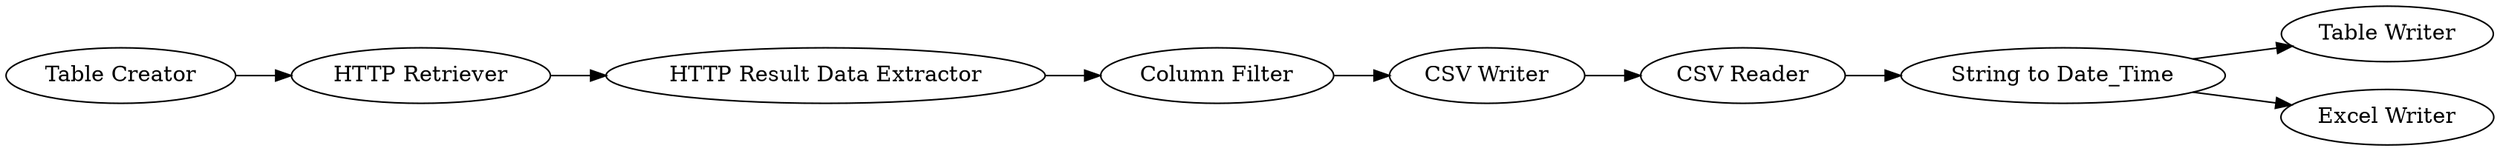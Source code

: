 digraph {
	6 -> 5
	12 -> 13
	12 -> 14
	11 -> 12
	9 -> 10
	7 -> 6
	10 -> 11
	5 -> 9
	5 [label="HTTP Result Data Extractor"]
	14 [label="Excel Writer"]
	13 [label="Table Writer"]
	7 [label="Table Creator"]
	9 [label="Column Filter"]
	11 [label="CSV Reader"]
	6 [label="HTTP Retriever"]
	12 [label="String to Date_Time"]
	10 [label="CSV Writer"]
	rankdir=LR
}
